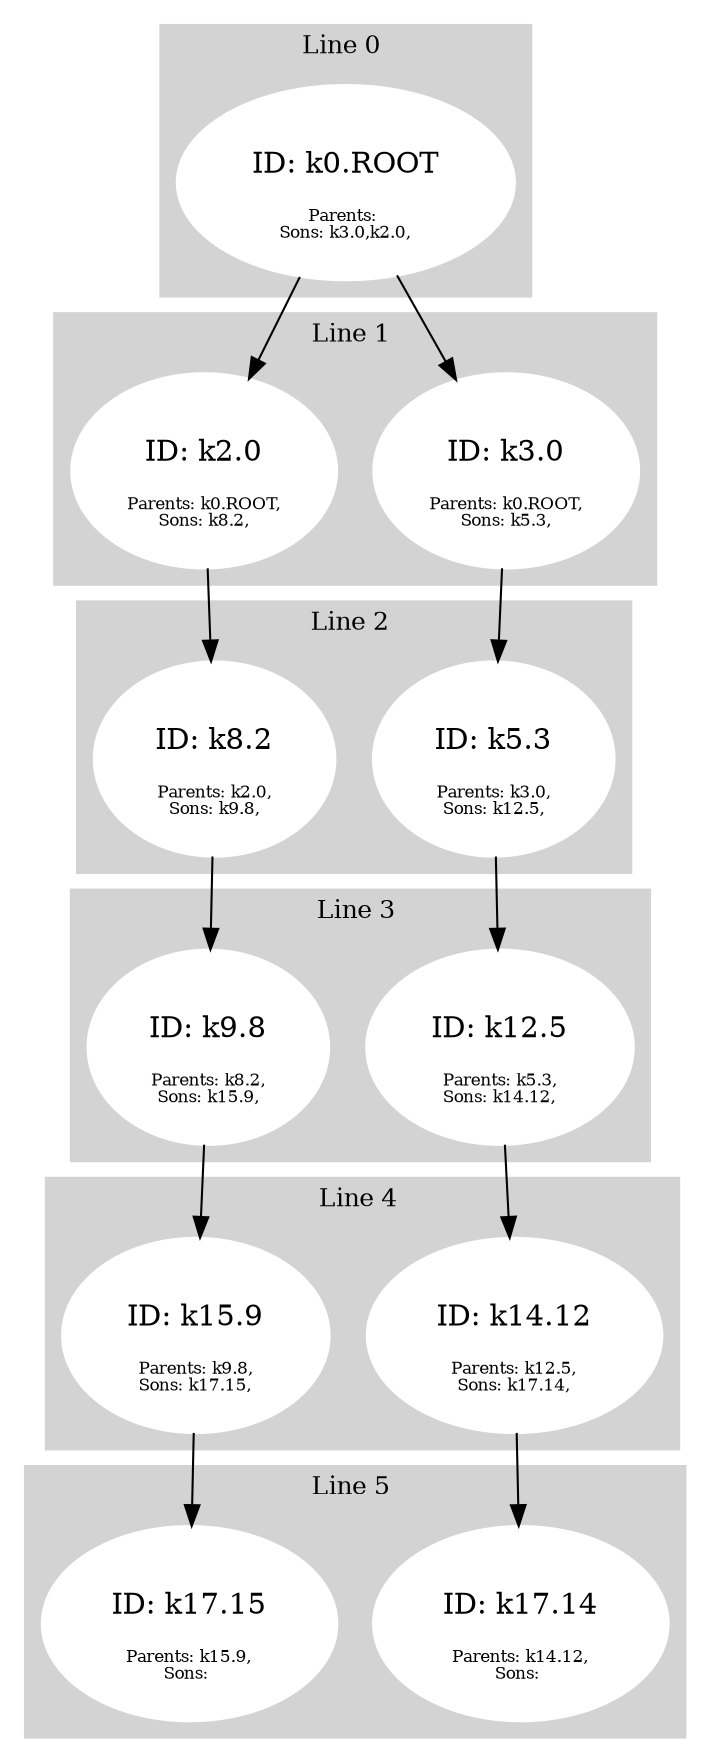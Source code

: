 digraph G {
     compound=true 
subgraph cluster_line_0 {
 style=filled;
 color=lightgrey; 
     node [style=filled,color=white]; 
k0_ROOT [label=<<BR /> ID: k0.ROOT <BR /><BR /><FONT POINT-SIZE="8">Parents: </FONT><BR /><FONT POINT-SIZE="8">Sons: k3.0,k2.0,</FONT>>]
     fontsize="12" 
     label = "Line 0 " 
 }
subgraph cluster_line_1 {
 style=filled;
 color=lightgrey; 
     node [style=filled,color=white]; 
k3_0 [label=<<BR /> ID: k3.0 <BR /><BR /><FONT POINT-SIZE="8">Parents: k0.ROOT,</FONT><BR /><FONT POINT-SIZE="8">Sons: k5.3,</FONT>>]k2_0 [label=<<BR /> ID: k2.0 <BR /><BR /><FONT POINT-SIZE="8">Parents: k0.ROOT,</FONT><BR /><FONT POINT-SIZE="8">Sons: k8.2,</FONT>>]
     fontsize="12" 
     label = "Line 1 " 
 }
subgraph cluster_line_2 {
 style=filled;
 color=lightgrey; 
     node [style=filled,color=white]; 
k8_2 [label=<<BR /> ID: k8.2 <BR /><BR /><FONT POINT-SIZE="8">Parents: k2.0,</FONT><BR /><FONT POINT-SIZE="8">Sons: k9.8,</FONT>>]k5_3 [label=<<BR /> ID: k5.3 <BR /><BR /><FONT POINT-SIZE="8">Parents: k3.0,</FONT><BR /><FONT POINT-SIZE="8">Sons: k12.5,</FONT>>]
     fontsize="12" 
     label = "Line 2 " 
 }
subgraph cluster_line_3 {
 style=filled;
 color=lightgrey; 
     node [style=filled,color=white]; 
k12_5 [label=<<BR /> ID: k12.5 <BR /><BR /><FONT POINT-SIZE="8">Parents: k5.3,</FONT><BR /><FONT POINT-SIZE="8">Sons: k14.12,</FONT>>]k9_8 [label=<<BR /> ID: k9.8 <BR /><BR /><FONT POINT-SIZE="8">Parents: k8.2,</FONT><BR /><FONT POINT-SIZE="8">Sons: k15.9,</FONT>>]
     fontsize="12" 
     label = "Line 3 " 
 }
subgraph cluster_line_4 {
 style=filled;
 color=lightgrey; 
     node [style=filled,color=white]; 
k14_12 [label=<<BR /> ID: k14.12 <BR /><BR /><FONT POINT-SIZE="8">Parents: k12.5,</FONT><BR /><FONT POINT-SIZE="8">Sons: k17.14,</FONT>>]k15_9 [label=<<BR /> ID: k15.9 <BR /><BR /><FONT POINT-SIZE="8">Parents: k9.8,</FONT><BR /><FONT POINT-SIZE="8">Sons: k17.15,</FONT>>]
     fontsize="12" 
     label = "Line 4 " 
 }
subgraph cluster_line_5 {
 style=filled;
 color=lightgrey; 
     node [style=filled,color=white]; 
k17_15 [label=<<BR /> ID: k17.15 <BR /><BR /><FONT POINT-SIZE="8">Parents: k15.9,</FONT><BR /><FONT POINT-SIZE="8">Sons: </FONT>>]k17_14 [label=<<BR /> ID: k17.14 <BR /><BR /><FONT POINT-SIZE="8">Parents: k14.12,</FONT><BR /><FONT POINT-SIZE="8">Sons: </FONT>>]
     fontsize="12" 
     label = "Line 5 " 
 }
k0_ROOT -> k3_0 
k0_ROOT -> k2_0 
k3_0 -> k5_3 
k2_0 -> k8_2 
k8_2 -> k9_8 
k5_3 -> k12_5 
k12_5 -> k14_12 
k9_8 -> k15_9 
k14_12 -> k17_14 
k15_9 -> k17_15 
}